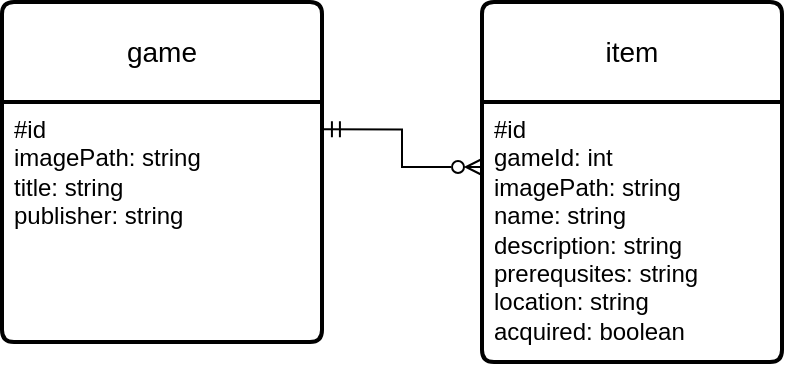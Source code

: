 <mxfile version="21.6.8" type="device" pages="2">
  <diagram name="ER-Model" id="xVRlI7E7-kK30aVMBuRq">
    <mxGraphModel dx="1434" dy="828" grid="1" gridSize="10" guides="1" tooltips="1" connect="1" arrows="1" fold="1" page="1" pageScale="1" pageWidth="827" pageHeight="1169" math="0" shadow="0">
      <root>
        <mxCell id="0" />
        <mxCell id="1" parent="0" />
        <mxCell id="uMU-q9p5n4os1gogXBvt-1" value="game" style="swimlane;childLayout=stackLayout;horizontal=1;startSize=50;horizontalStack=0;rounded=1;fontSize=14;fontStyle=0;strokeWidth=2;resizeParent=0;resizeLast=1;shadow=0;dashed=0;align=center;arcSize=4;whiteSpace=wrap;html=1;" parent="1" vertex="1">
          <mxGeometry x="110" y="320" width="160" height="170" as="geometry" />
        </mxCell>
        <mxCell id="uMU-q9p5n4os1gogXBvt-2" value="#id&lt;br&gt;imagePath: string&lt;br&gt;title: string&lt;br&gt;publisher: string&lt;br&gt;" style="align=left;strokeColor=none;fillColor=none;spacingLeft=4;fontSize=12;verticalAlign=top;resizable=0;rotatable=0;part=1;html=1;" parent="uMU-q9p5n4os1gogXBvt-1" vertex="1">
          <mxGeometry y="50" width="160" height="120" as="geometry" />
        </mxCell>
        <mxCell id="uMU-q9p5n4os1gogXBvt-3" value="item" style="swimlane;childLayout=stackLayout;horizontal=1;startSize=50;horizontalStack=0;rounded=1;fontSize=14;fontStyle=0;strokeWidth=2;resizeParent=0;resizeLast=1;shadow=0;dashed=0;align=center;arcSize=4;whiteSpace=wrap;html=1;" parent="1" vertex="1">
          <mxGeometry x="350" y="320" width="150" height="180" as="geometry" />
        </mxCell>
        <mxCell id="uMU-q9p5n4os1gogXBvt-4" value="#id&amp;nbsp;&lt;br&gt;gameId: int&lt;br&gt;imagePath: string&lt;br&gt;name: string&lt;br&gt;description: string&lt;br&gt;prerequsites: string&lt;br&gt;location: string&lt;br&gt;acquired: boolean" style="align=left;strokeColor=none;fillColor=none;spacingLeft=4;fontSize=12;verticalAlign=top;resizable=0;rotatable=0;part=1;html=1;" parent="uMU-q9p5n4os1gogXBvt-3" vertex="1">
          <mxGeometry y="50" width="150" height="130" as="geometry" />
        </mxCell>
        <mxCell id="uMU-q9p5n4os1gogXBvt-7" style="edgeStyle=orthogonalEdgeStyle;rounded=0;orthogonalLoop=1;jettySize=auto;html=1;exitX=0;exitY=0.25;exitDx=0;exitDy=0;entryX=1.006;entryY=0.114;entryDx=0;entryDy=0;entryPerimeter=0;endArrow=ERmandOne;endFill=0;startArrow=ERzeroToMany;startFill=0;" parent="1" source="uMU-q9p5n4os1gogXBvt-4" target="uMU-q9p5n4os1gogXBvt-2" edge="1">
          <mxGeometry relative="1" as="geometry" />
        </mxCell>
      </root>
    </mxGraphModel>
  </diagram>
  <diagram id="MkzeqUYe_HEsUMohaXOD" name="UseCase">
    <mxGraphModel dx="1434" dy="790" grid="1" gridSize="10" guides="1" tooltips="1" connect="1" arrows="1" fold="1" page="1" pageScale="1" pageWidth="827" pageHeight="1169" math="0" shadow="0">
      <root>
        <mxCell id="0" />
        <mxCell id="1" parent="0" />
        <mxCell id="rz8ZGH-EYSp5rfcZISDa-1" style="rounded=0;orthogonalLoop=1;jettySize=auto;html=1;exitX=1;exitY=0.333;exitDx=0;exitDy=0;exitPerimeter=0;entryX=0;entryY=1;entryDx=0;entryDy=0;" edge="1" parent="1" source="gtofQ5mSFuV5k_0J5HuH-1" target="gtofQ5mSFuV5k_0J5HuH-3">
          <mxGeometry relative="1" as="geometry" />
        </mxCell>
        <mxCell id="rz8ZGH-EYSp5rfcZISDa-2" style="rounded=0;orthogonalLoop=1;jettySize=auto;html=1;exitX=1;exitY=0.333;exitDx=0;exitDy=0;exitPerimeter=0;entryX=0;entryY=1;entryDx=0;entryDy=0;" edge="1" parent="1" source="gtofQ5mSFuV5k_0J5HuH-1" target="gtofQ5mSFuV5k_0J5HuH-7">
          <mxGeometry relative="1" as="geometry" />
        </mxCell>
        <mxCell id="rz8ZGH-EYSp5rfcZISDa-3" style="rounded=0;orthogonalLoop=1;jettySize=auto;html=1;exitX=1;exitY=0.333;exitDx=0;exitDy=0;exitPerimeter=0;entryX=0;entryY=0;entryDx=0;entryDy=0;" edge="1" parent="1" source="gtofQ5mSFuV5k_0J5HuH-1" target="gtofQ5mSFuV5k_0J5HuH-2">
          <mxGeometry relative="1" as="geometry" />
        </mxCell>
        <mxCell id="rz8ZGH-EYSp5rfcZISDa-4" style="rounded=0;orthogonalLoop=1;jettySize=auto;html=1;exitX=1;exitY=0.333;exitDx=0;exitDy=0;exitPerimeter=0;entryX=0;entryY=0;entryDx=0;entryDy=0;" edge="1" parent="1" source="gtofQ5mSFuV5k_0J5HuH-1" target="gtofQ5mSFuV5k_0J5HuH-6">
          <mxGeometry relative="1" as="geometry" />
        </mxCell>
        <mxCell id="rz8ZGH-EYSp5rfcZISDa-5" style="rounded=0;orthogonalLoop=1;jettySize=auto;html=1;exitX=1;exitY=0.333;exitDx=0;exitDy=0;exitPerimeter=0;entryX=0;entryY=0;entryDx=0;entryDy=0;" edge="1" parent="1" source="gtofQ5mSFuV5k_0J5HuH-1" target="gtofQ5mSFuV5k_0J5HuH-5">
          <mxGeometry relative="1" as="geometry" />
        </mxCell>
        <mxCell id="rz8ZGH-EYSp5rfcZISDa-9" style="rounded=0;orthogonalLoop=1;jettySize=auto;html=1;exitX=1;exitY=0.333;exitDx=0;exitDy=0;exitPerimeter=0;entryX=0;entryY=0.5;entryDx=0;entryDy=0;" edge="1" parent="1" source="gtofQ5mSFuV5k_0J5HuH-1" target="rz8ZGH-EYSp5rfcZISDa-6">
          <mxGeometry relative="1" as="geometry" />
        </mxCell>
        <mxCell id="rz8ZGH-EYSp5rfcZISDa-10" style="rounded=0;orthogonalLoop=1;jettySize=auto;html=1;exitX=1;exitY=0.333;exitDx=0;exitDy=0;exitPerimeter=0;entryX=0;entryY=0;entryDx=0;entryDy=0;" edge="1" parent="1" source="gtofQ5mSFuV5k_0J5HuH-1" target="rz8ZGH-EYSp5rfcZISDa-7">
          <mxGeometry relative="1" as="geometry" />
        </mxCell>
        <mxCell id="rz8ZGH-EYSp5rfcZISDa-11" style="rounded=0;orthogonalLoop=1;jettySize=auto;html=1;exitX=1;exitY=0.333;exitDx=0;exitDy=0;exitPerimeter=0;entryX=0;entryY=0;entryDx=0;entryDy=0;" edge="1" parent="1" source="gtofQ5mSFuV5k_0J5HuH-1" target="rz8ZGH-EYSp5rfcZISDa-8">
          <mxGeometry relative="1" as="geometry" />
        </mxCell>
        <mxCell id="rz8ZGH-EYSp5rfcZISDa-13" style="rounded=0;orthogonalLoop=1;jettySize=auto;html=1;exitX=1;exitY=0.333;exitDx=0;exitDy=0;exitPerimeter=0;entryX=0;entryY=0;entryDx=0;entryDy=0;" edge="1" parent="1" source="gtofQ5mSFuV5k_0J5HuH-1" target="rz8ZGH-EYSp5rfcZISDa-12">
          <mxGeometry relative="1" as="geometry" />
        </mxCell>
        <mxCell id="rz8ZGH-EYSp5rfcZISDa-16" style="rounded=0;orthogonalLoop=1;jettySize=auto;html=1;exitX=1;exitY=0.333;exitDx=0;exitDy=0;exitPerimeter=0;entryX=0;entryY=0;entryDx=0;entryDy=0;dashed=1;" edge="1" parent="1" source="gtofQ5mSFuV5k_0J5HuH-1" target="rz8ZGH-EYSp5rfcZISDa-14">
          <mxGeometry relative="1" as="geometry" />
        </mxCell>
        <mxCell id="rz8ZGH-EYSp5rfcZISDa-17" style="rounded=0;orthogonalLoop=1;jettySize=auto;html=1;exitX=1;exitY=0.333;exitDx=0;exitDy=0;exitPerimeter=0;entryX=0;entryY=0;entryDx=0;entryDy=0;dashed=1;" edge="1" parent="1" source="gtofQ5mSFuV5k_0J5HuH-1" target="rz8ZGH-EYSp5rfcZISDa-15">
          <mxGeometry relative="1" as="geometry" />
        </mxCell>
        <mxCell id="gtofQ5mSFuV5k_0J5HuH-1" value="User&lt;br&gt;" style="shape=umlActor;verticalLabelPosition=bottom;verticalAlign=top;html=1;" vertex="1" parent="1">
          <mxGeometry x="30" y="430" width="30" height="60" as="geometry" />
        </mxCell>
        <mxCell id="gtofQ5mSFuV5k_0J5HuH-2" value="&lt;span style=&quot;border-bottom: 1px dotted&quot;&gt;Create Item&lt;br&gt;&lt;/span&gt;" style="ellipse;whiteSpace=wrap;html=1;align=center;" vertex="1" parent="1">
          <mxGeometry x="414" y="360" width="100" height="40" as="geometry" />
        </mxCell>
        <mxCell id="gtofQ5mSFuV5k_0J5HuH-3" value="&lt;span style=&quot;border-bottom: 1px dotted&quot;&gt;Create Game&lt;br&gt;&lt;/span&gt;" style="ellipse;whiteSpace=wrap;html=1;align=center;" vertex="1" parent="1">
          <mxGeometry x="310" y="100" width="100" height="40" as="geometry" />
        </mxCell>
        <mxCell id="gtofQ5mSFuV5k_0J5HuH-5" value="&lt;span style=&quot;border-bottom: 1px dotted&quot;&gt;Check acquired item&lt;/span&gt;" style="ellipse;whiteSpace=wrap;html=1;align=center;" vertex="1" parent="1">
          <mxGeometry x="364" y="570" width="100" height="40" as="geometry" />
        </mxCell>
        <mxCell id="gtofQ5mSFuV5k_0J5HuH-6" value="&lt;span style=&quot;border-bottom: 1px dotted&quot;&gt;Edit Item&lt;/span&gt;" style="ellipse;whiteSpace=wrap;html=1;align=center;" vertex="1" parent="1">
          <mxGeometry x="414" y="430" width="100" height="40" as="geometry" />
        </mxCell>
        <mxCell id="gtofQ5mSFuV5k_0J5HuH-7" value="&lt;span style=&quot;border-bottom: 1px dotted&quot;&gt;Edit Game&lt;/span&gt;" style="ellipse;whiteSpace=wrap;html=1;align=center;" vertex="1" parent="1">
          <mxGeometry x="350" y="160" width="100" height="40" as="geometry" />
        </mxCell>
        <mxCell id="rz8ZGH-EYSp5rfcZISDa-6" value="&lt;span style=&quot;border-bottom: 1px dotted&quot;&gt;Display Games&lt;/span&gt;" style="ellipse;whiteSpace=wrap;html=1;align=center;" vertex="1" parent="1">
          <mxGeometry x="380" y="230" width="100" height="40" as="geometry" />
        </mxCell>
        <mxCell id="rz8ZGH-EYSp5rfcZISDa-7" value="&lt;span style=&quot;border-bottom: 1px dotted&quot;&gt;display items per game&lt;/span&gt;" style="ellipse;whiteSpace=wrap;html=1;align=center;" vertex="1" parent="1">
          <mxGeometry x="410" y="290" width="100" height="40" as="geometry" />
        </mxCell>
        <mxCell id="rz8ZGH-EYSp5rfcZISDa-8" value="&lt;span style=&quot;border-bottom: 1px dotted&quot;&gt;display item details&lt;/span&gt;" style="ellipse;whiteSpace=wrap;html=1;align=center;" vertex="1" parent="1">
          <mxGeometry x="390" y="500" width="100" height="40" as="geometry" />
        </mxCell>
        <mxCell id="rz8ZGH-EYSp5rfcZISDa-12" value="See game progress" style="ellipse;whiteSpace=wrap;html=1;align=center;" vertex="1" parent="1">
          <mxGeometry x="340" y="660" width="100" height="40" as="geometry" />
        </mxCell>
        <mxCell id="rz8ZGH-EYSp5rfcZISDa-14" value="&lt;span style=&quot;border-bottom: 1px dotted&quot;&gt;export itemlist&lt;/span&gt;" style="ellipse;whiteSpace=wrap;html=1;align=center;" vertex="1" parent="1">
          <mxGeometry x="290" y="740" width="100" height="40" as="geometry" />
        </mxCell>
        <mxCell id="rz8ZGH-EYSp5rfcZISDa-15" value="&lt;span style=&quot;border-bottom: 1px dotted&quot;&gt;import item list&lt;/span&gt;" style="ellipse;whiteSpace=wrap;html=1;align=center;" vertex="1" parent="1">
          <mxGeometry x="230" y="810" width="100" height="40" as="geometry" />
        </mxCell>
      </root>
    </mxGraphModel>
  </diagram>
</mxfile>
